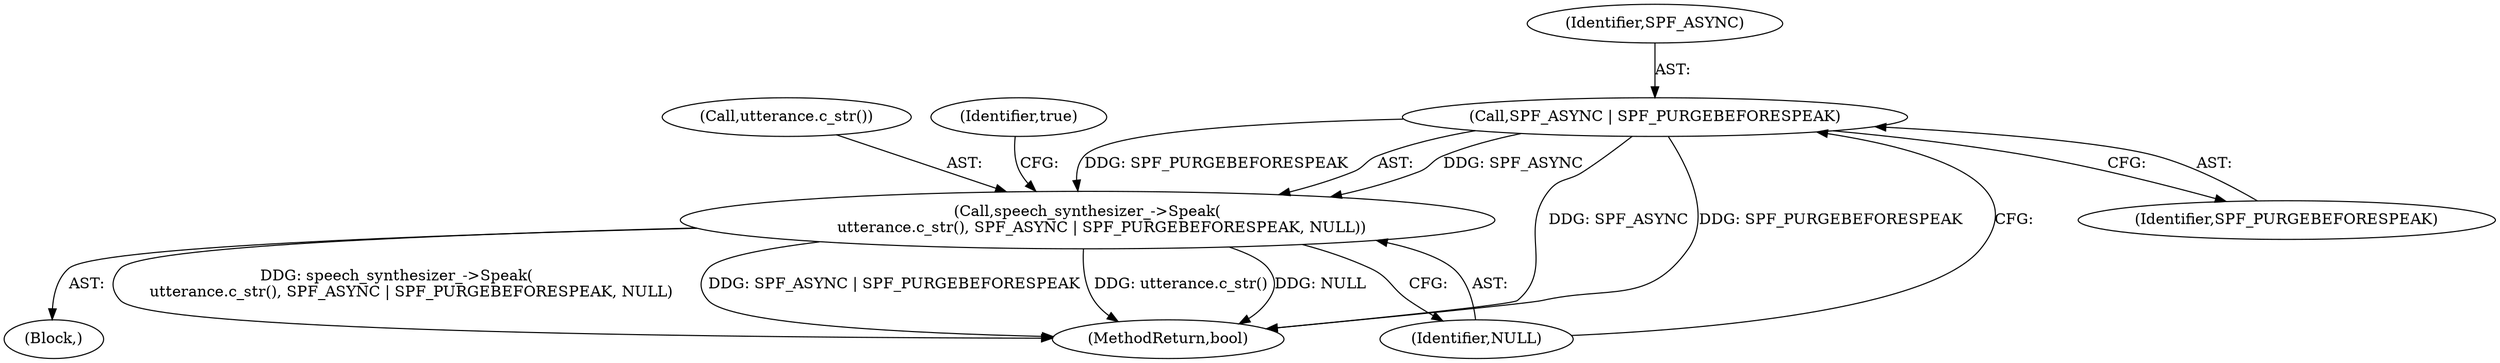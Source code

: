 digraph "1_Chrome_c63f2b7fe4fe2977f858a8e36d5f48db17eff2e7_29@del" {
"1000143" [label="(Call,SPF_ASYNC | SPF_PURGEBEFORESPEAK)"];
"1000141" [label="(Call,speech_synthesizer_->Speak(\n      utterance.c_str(), SPF_ASYNC | SPF_PURGEBEFORESPEAK, NULL))"];
"1000143" [label="(Call,SPF_ASYNC | SPF_PURGEBEFORESPEAK)"];
"1000142" [label="(Call,utterance.c_str())"];
"1000107" [label="(Block,)"];
"1000148" [label="(Identifier,true)"];
"1000145" [label="(Identifier,SPF_PURGEBEFORESPEAK)"];
"1000141" [label="(Call,speech_synthesizer_->Speak(\n      utterance.c_str(), SPF_ASYNC | SPF_PURGEBEFORESPEAK, NULL))"];
"1000149" [label="(MethodReturn,bool)"];
"1000146" [label="(Identifier,NULL)"];
"1000144" [label="(Identifier,SPF_ASYNC)"];
"1000143" -> "1000141"  [label="AST: "];
"1000143" -> "1000145"  [label="CFG: "];
"1000144" -> "1000143"  [label="AST: "];
"1000145" -> "1000143"  [label="AST: "];
"1000146" -> "1000143"  [label="CFG: "];
"1000143" -> "1000149"  [label="DDG: SPF_ASYNC"];
"1000143" -> "1000149"  [label="DDG: SPF_PURGEBEFORESPEAK"];
"1000143" -> "1000141"  [label="DDG: SPF_ASYNC"];
"1000143" -> "1000141"  [label="DDG: SPF_PURGEBEFORESPEAK"];
"1000141" -> "1000107"  [label="AST: "];
"1000141" -> "1000146"  [label="CFG: "];
"1000142" -> "1000141"  [label="AST: "];
"1000146" -> "1000141"  [label="AST: "];
"1000148" -> "1000141"  [label="CFG: "];
"1000141" -> "1000149"  [label="DDG: utterance.c_str()"];
"1000141" -> "1000149"  [label="DDG: NULL"];
"1000141" -> "1000149"  [label="DDG: speech_synthesizer_->Speak(\n      utterance.c_str(), SPF_ASYNC | SPF_PURGEBEFORESPEAK, NULL)"];
"1000141" -> "1000149"  [label="DDG: SPF_ASYNC | SPF_PURGEBEFORESPEAK"];
}
